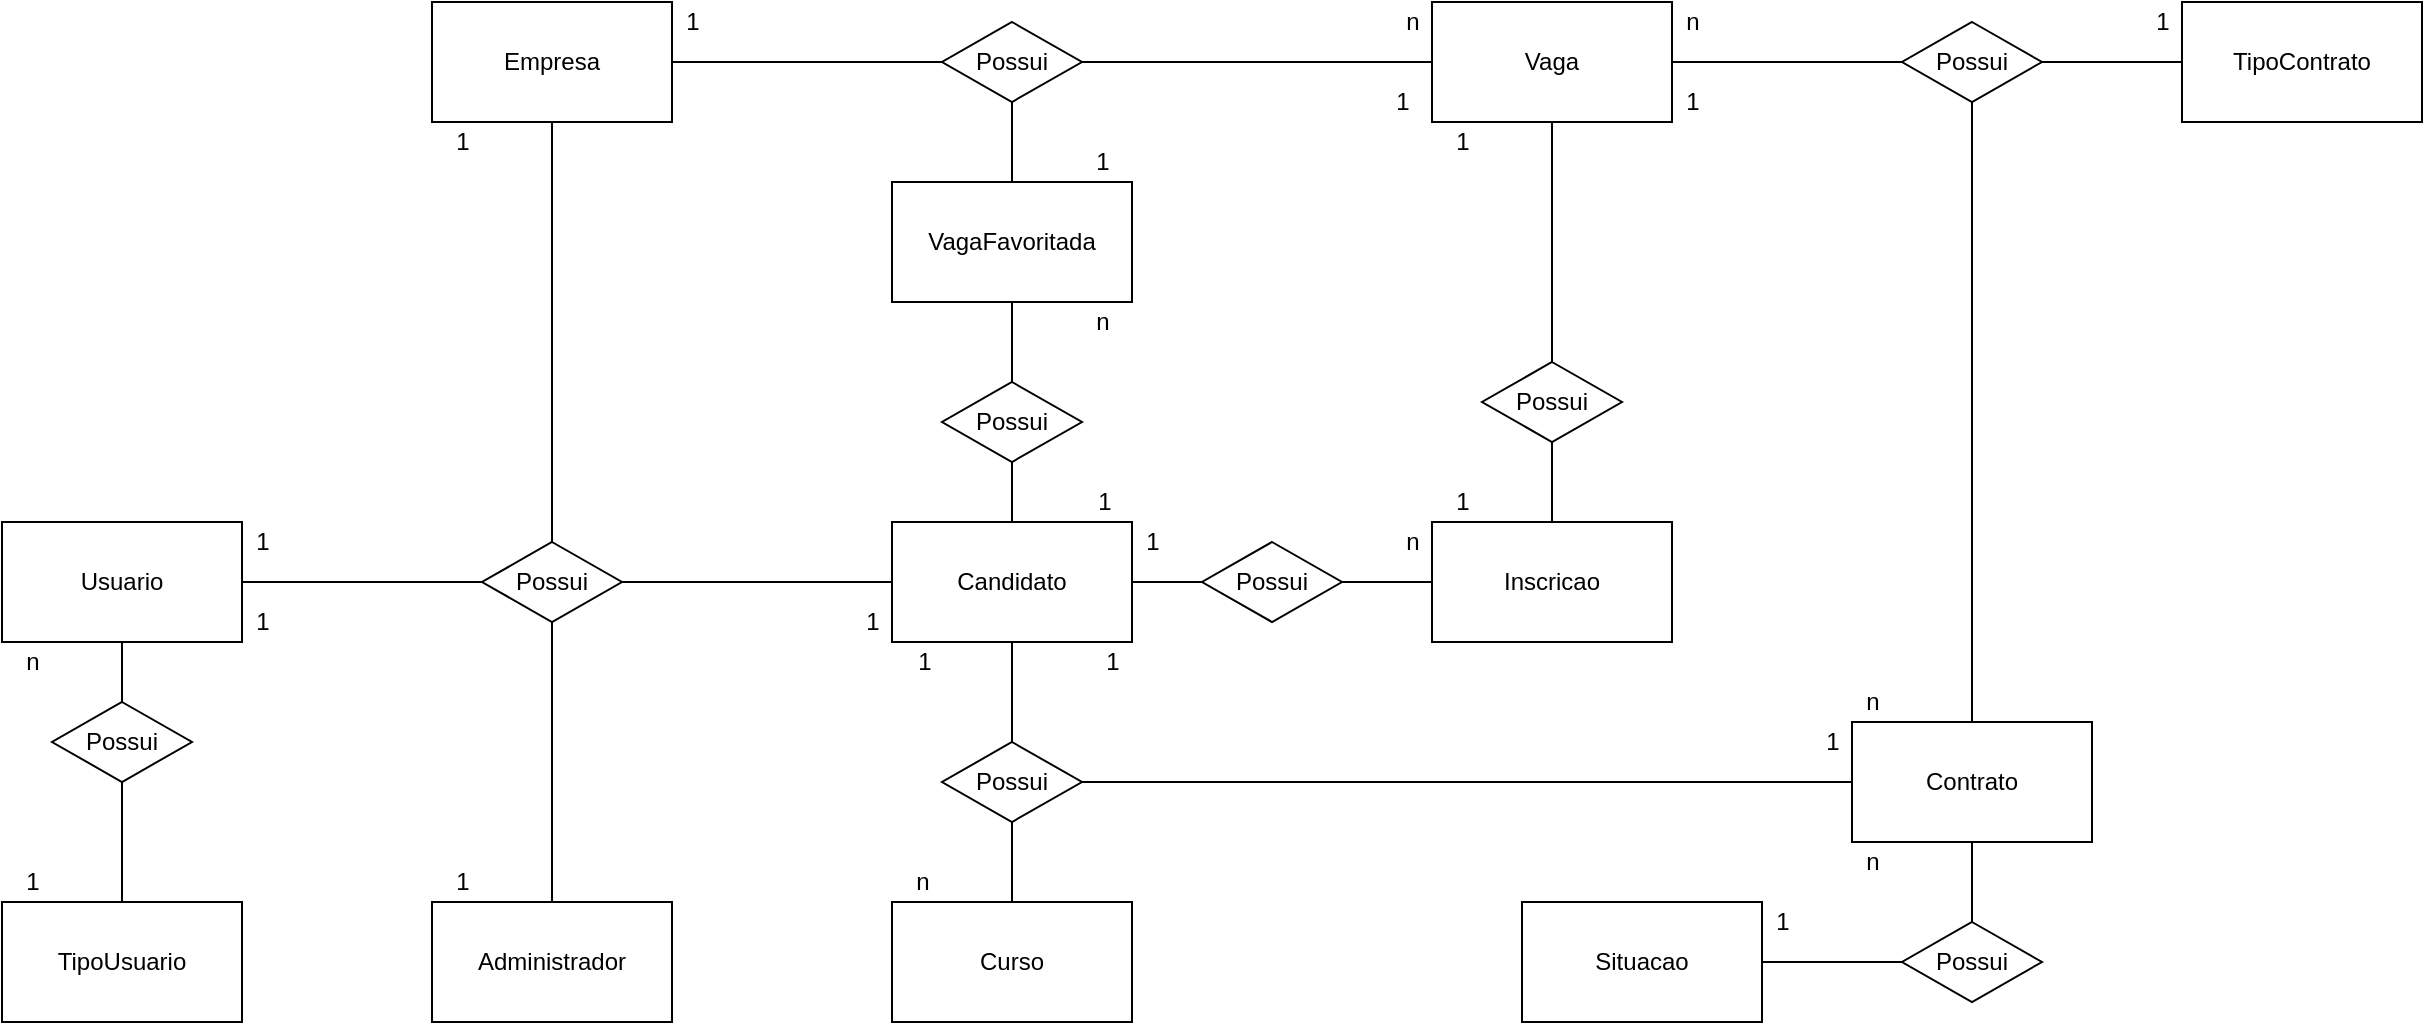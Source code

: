<mxfile version="13.6.9" type="device"><diagram id="lc5faH7-evcu2oCA80GX" name="Page-1"><mxGraphModel dx="1929" dy="1783" grid="1" gridSize="10" guides="1" tooltips="1" connect="1" arrows="1" fold="1" page="1" pageScale="1" pageWidth="827" pageHeight="1169" math="0" shadow="0"><root><mxCell id="0"/><mxCell id="1" parent="0"/><mxCell id="oCYA7W8av7p6DTwaP-gF-14" style="edgeStyle=orthogonalEdgeStyle;rounded=0;orthogonalLoop=1;jettySize=auto;html=1;endArrow=none;endFill=0;" parent="1" source="oCYA7W8av7p6DTwaP-gF-2" target="oCYA7W8av7p6DTwaP-gF-13" edge="1"><mxGeometry relative="1" as="geometry"/></mxCell><mxCell id="oCYA7W8av7p6DTwaP-gF-2" value="Usuario" style="rounded=0;whiteSpace=wrap;html=1;" parent="1" vertex="1"><mxGeometry x="-110" y="200" width="120" height="60" as="geometry"/></mxCell><mxCell id="gBNOLvMuuJxuH254ZgIY-5" style="edgeStyle=orthogonalEdgeStyle;rounded=0;orthogonalLoop=1;jettySize=auto;html=1;entryX=0;entryY=0.5;entryDx=0;entryDy=0;endArrow=none;endFill=0;" parent="1" source="oCYA7W8av7p6DTwaP-gF-6" target="gBNOLvMuuJxuH254ZgIY-2" edge="1"><mxGeometry relative="1" as="geometry"/></mxCell><mxCell id="gBNOLvMuuJxuH254ZgIY-8" style="edgeStyle=orthogonalEdgeStyle;rounded=0;orthogonalLoop=1;jettySize=auto;html=1;endArrow=none;endFill=0;" parent="1" source="oCYA7W8av7p6DTwaP-gF-6" target="gBNOLvMuuJxuH254ZgIY-7" edge="1"><mxGeometry relative="1" as="geometry"/></mxCell><mxCell id="ZhlL7DTUTeXkj-69TmBN-3" style="edgeStyle=orthogonalEdgeStyle;rounded=0;orthogonalLoop=1;jettySize=auto;html=1;endArrow=none;endFill=0;" edge="1" parent="1" source="oCYA7W8av7p6DTwaP-gF-6" target="ZhlL7DTUTeXkj-69TmBN-2"><mxGeometry relative="1" as="geometry"/></mxCell><mxCell id="oCYA7W8av7p6DTwaP-gF-6" value="Candidato" style="rounded=0;whiteSpace=wrap;html=1;" parent="1" vertex="1"><mxGeometry x="335" y="200" width="120" height="60" as="geometry"/></mxCell><mxCell id="oCYA7W8av7p6DTwaP-gF-15" style="edgeStyle=orthogonalEdgeStyle;rounded=0;orthogonalLoop=1;jettySize=auto;html=1;entryX=0;entryY=0.5;entryDx=0;entryDy=0;endArrow=none;endFill=0;" parent="1" source="oCYA7W8av7p6DTwaP-gF-13" target="oCYA7W8av7p6DTwaP-gF-6" edge="1"><mxGeometry relative="1" as="geometry"/></mxCell><mxCell id="oCYA7W8av7p6DTwaP-gF-13" value="Possui" style="rhombus;whiteSpace=wrap;html=1;" parent="1" vertex="1"><mxGeometry x="130" y="210" width="70" height="40" as="geometry"/></mxCell><mxCell id="oCYA7W8av7p6DTwaP-gF-19" style="edgeStyle=orthogonalEdgeStyle;rounded=0;orthogonalLoop=1;jettySize=auto;html=1;entryX=0.5;entryY=1;entryDx=0;entryDy=0;endArrow=none;endFill=0;" parent="1" source="oCYA7W8av7p6DTwaP-gF-16" target="oCYA7W8av7p6DTwaP-gF-13" edge="1"><mxGeometry relative="1" as="geometry"/></mxCell><mxCell id="oCYA7W8av7p6DTwaP-gF-16" value="Administrador" style="rounded=0;whiteSpace=wrap;html=1;" parent="1" vertex="1"><mxGeometry x="105" y="390" width="120" height="60" as="geometry"/></mxCell><mxCell id="oCYA7W8av7p6DTwaP-gF-18" style="edgeStyle=orthogonalEdgeStyle;rounded=0;orthogonalLoop=1;jettySize=auto;html=1;entryX=0.5;entryY=0;entryDx=0;entryDy=0;endArrow=none;endFill=0;" parent="1" source="oCYA7W8av7p6DTwaP-gF-17" target="oCYA7W8av7p6DTwaP-gF-13" edge="1"><mxGeometry relative="1" as="geometry"/></mxCell><mxCell id="oCYA7W8av7p6DTwaP-gF-26" style="edgeStyle=orthogonalEdgeStyle;rounded=0;orthogonalLoop=1;jettySize=auto;html=1;entryX=0;entryY=0.5;entryDx=0;entryDy=0;endArrow=none;endFill=0;" parent="1" source="oCYA7W8av7p6DTwaP-gF-17" target="oCYA7W8av7p6DTwaP-gF-25" edge="1"><mxGeometry relative="1" as="geometry"/></mxCell><mxCell id="oCYA7W8av7p6DTwaP-gF-17" value="Empresa" style="rounded=0;whiteSpace=wrap;html=1;" parent="1" vertex="1"><mxGeometry x="105" y="-60" width="120" height="60" as="geometry"/></mxCell><mxCell id="oCYA7W8av7p6DTwaP-gF-24" value="Vaga" style="rounded=0;whiteSpace=wrap;html=1;" parent="1" vertex="1"><mxGeometry x="605" y="-60" width="120" height="60" as="geometry"/></mxCell><mxCell id="oCYA7W8av7p6DTwaP-gF-27" style="edgeStyle=orthogonalEdgeStyle;rounded=0;orthogonalLoop=1;jettySize=auto;html=1;entryX=0;entryY=0.5;entryDx=0;entryDy=0;endArrow=none;endFill=0;" parent="1" source="oCYA7W8av7p6DTwaP-gF-25" target="oCYA7W8av7p6DTwaP-gF-24" edge="1"><mxGeometry relative="1" as="geometry"/></mxCell><mxCell id="ZhlL7DTUTeXkj-69TmBN-6" style="edgeStyle=orthogonalEdgeStyle;rounded=0;orthogonalLoop=1;jettySize=auto;html=1;entryX=0.5;entryY=0;entryDx=0;entryDy=0;endArrow=none;endFill=0;" edge="1" parent="1" source="oCYA7W8av7p6DTwaP-gF-25" target="ZhlL7DTUTeXkj-69TmBN-1"><mxGeometry relative="1" as="geometry"/></mxCell><mxCell id="oCYA7W8av7p6DTwaP-gF-25" value="Possui" style="rhombus;whiteSpace=wrap;html=1;" parent="1" vertex="1"><mxGeometry x="360" y="-50" width="70" height="40" as="geometry"/></mxCell><mxCell id="oCYA7W8av7p6DTwaP-gF-35" value="1" style="text;html=1;align=center;verticalAlign=middle;resizable=0;points=[];autosize=1;" parent="1" vertex="1"><mxGeometry x="225" y="-60" width="20" height="20" as="geometry"/></mxCell><mxCell id="oCYA7W8av7p6DTwaP-gF-36" value="n" style="text;html=1;align=center;verticalAlign=middle;resizable=0;points=[];autosize=1;" parent="1" vertex="1"><mxGeometry x="585" y="-60" width="20" height="20" as="geometry"/></mxCell><mxCell id="oCYA7W8av7p6DTwaP-gF-38" value="1" style="text;html=1;align=center;verticalAlign=middle;resizable=0;points=[];autosize=1;" parent="1" vertex="1"><mxGeometry x="610" width="20" height="20" as="geometry"/></mxCell><mxCell id="oCYA7W8av7p6DTwaP-gF-47" value="1" style="text;html=1;align=center;verticalAlign=middle;resizable=0;points=[];autosize=1;" parent="1" vertex="1"><mxGeometry x="10" y="240" width="20" height="20" as="geometry"/></mxCell><mxCell id="oCYA7W8av7p6DTwaP-gF-48" value="1" style="text;html=1;align=center;verticalAlign=middle;resizable=0;points=[];autosize=1;" parent="1" vertex="1"><mxGeometry x="315" y="240" width="20" height="20" as="geometry"/></mxCell><mxCell id="oCYA7W8av7p6DTwaP-gF-49" value="1" style="text;html=1;align=center;verticalAlign=middle;resizable=0;points=[];autosize=1;" parent="1" vertex="1"><mxGeometry x="110" y="370" width="20" height="20" as="geometry"/></mxCell><mxCell id="oCYA7W8av7p6DTwaP-gF-50" value="1" style="text;html=1;align=center;verticalAlign=middle;resizable=0;points=[];autosize=1;" parent="1" vertex="1"><mxGeometry x="110" width="20" height="20" as="geometry"/></mxCell><mxCell id="oCYA7W8av7p6DTwaP-gF-51" value="1" style="text;html=1;align=center;verticalAlign=middle;resizable=0;points=[];autosize=1;" parent="1" vertex="1"><mxGeometry x="10" y="200" width="20" height="20" as="geometry"/></mxCell><mxCell id="YaKQtATnP2pvZq3dkG-4-7" value="Curso" style="rounded=0;whiteSpace=wrap;html=1;" parent="1" vertex="1"><mxGeometry x="335" y="390" width="120" height="60" as="geometry"/></mxCell><mxCell id="YaKQtATnP2pvZq3dkG-4-10" value="n" style="text;html=1;align=center;verticalAlign=middle;resizable=0;points=[];autosize=1;" parent="1" vertex="1"><mxGeometry x="340" y="370" width="20" height="20" as="geometry"/></mxCell><mxCell id="RdO2OHkXOMlzPiHJStLm-3" style="edgeStyle=orthogonalEdgeStyle;rounded=0;orthogonalLoop=1;jettySize=auto;html=1;endArrow=none;endFill=0;" parent="1" source="RdO2OHkXOMlzPiHJStLm-1" target="RdO2OHkXOMlzPiHJStLm-2" edge="1"><mxGeometry relative="1" as="geometry"/></mxCell><mxCell id="RdO2OHkXOMlzPiHJStLm-1" value="TipoUsuario" style="rounded=0;whiteSpace=wrap;html=1;" parent="1" vertex="1"><mxGeometry x="-110" y="390" width="120" height="60" as="geometry"/></mxCell><mxCell id="RdO2OHkXOMlzPiHJStLm-4" style="edgeStyle=orthogonalEdgeStyle;rounded=0;orthogonalLoop=1;jettySize=auto;html=1;endArrow=none;endFill=0;" parent="1" source="RdO2OHkXOMlzPiHJStLm-2" target="oCYA7W8av7p6DTwaP-gF-2" edge="1"><mxGeometry relative="1" as="geometry"/></mxCell><mxCell id="RdO2OHkXOMlzPiHJStLm-2" value="Possui" style="rhombus;whiteSpace=wrap;html=1;" parent="1" vertex="1"><mxGeometry x="-85" y="290" width="70" height="40" as="geometry"/></mxCell><mxCell id="RdO2OHkXOMlzPiHJStLm-5" value="1" style="text;html=1;align=center;verticalAlign=middle;resizable=0;points=[];autosize=1;" parent="1" vertex="1"><mxGeometry x="-105" y="370" width="20" height="20" as="geometry"/></mxCell><mxCell id="RdO2OHkXOMlzPiHJStLm-6" value="n" style="text;html=1;align=center;verticalAlign=middle;resizable=0;points=[];autosize=1;" parent="1" vertex="1"><mxGeometry x="-105" y="260" width="20" height="20" as="geometry"/></mxCell><mxCell id="UKjyhx_HdMYzW9M-EpN5-10" style="edgeStyle=orthogonalEdgeStyle;rounded=0;orthogonalLoop=1;jettySize=auto;html=1;endArrow=none;endFill=0;" parent="1" source="MKtLJMylM6X1k3UlZ9Da-1" target="MKtLJMylM6X1k3UlZ9Da-7" edge="1"><mxGeometry relative="1" as="geometry"/></mxCell><mxCell id="MKtLJMylM6X1k3UlZ9Da-1" value="Contrato" style="rounded=0;whiteSpace=wrap;html=1;" parent="1" vertex="1"><mxGeometry x="815" y="300" width="120" height="60" as="geometry"/></mxCell><mxCell id="MKtLJMylM6X1k3UlZ9Da-6" value="Situacao" style="rounded=0;whiteSpace=wrap;html=1;" parent="1" vertex="1"><mxGeometry x="650" y="390" width="120" height="60" as="geometry"/></mxCell><mxCell id="UKjyhx_HdMYzW9M-EpN5-11" style="edgeStyle=orthogonalEdgeStyle;rounded=0;orthogonalLoop=1;jettySize=auto;html=1;entryX=1;entryY=0.5;entryDx=0;entryDy=0;endArrow=none;endFill=0;" parent="1" source="MKtLJMylM6X1k3UlZ9Da-7" target="MKtLJMylM6X1k3UlZ9Da-6" edge="1"><mxGeometry relative="1" as="geometry"/></mxCell><mxCell id="MKtLJMylM6X1k3UlZ9Da-7" value="Possui" style="rhombus;whiteSpace=wrap;html=1;" parent="1" vertex="1"><mxGeometry x="840" y="400" width="70" height="40" as="geometry"/></mxCell><mxCell id="MKtLJMylM6X1k3UlZ9Da-10" value="n" style="text;html=1;align=center;verticalAlign=middle;resizable=0;points=[];autosize=1;" parent="1" vertex="1"><mxGeometry x="815" y="360" width="20" height="20" as="geometry"/></mxCell><mxCell id="MKtLJMylM6X1k3UlZ9Da-11" value="1" style="text;html=1;align=center;verticalAlign=middle;resizable=0;points=[];autosize=1;" parent="1" vertex="1"><mxGeometry x="770" y="390" width="20" height="20" as="geometry"/></mxCell><mxCell id="UKjyhx_HdMYzW9M-EpN5-3" style="edgeStyle=orthogonalEdgeStyle;rounded=0;orthogonalLoop=1;jettySize=auto;html=1;entryX=0.5;entryY=0;entryDx=0;entryDy=0;endArrow=none;endFill=0;" parent="1" source="UKjyhx_HdMYzW9M-EpN5-1" target="MKtLJMylM6X1k3UlZ9Da-1" edge="1"><mxGeometry relative="1" as="geometry"/></mxCell><mxCell id="ucFAj1Qiqwke6r1106gr-2" style="edgeStyle=orthogonalEdgeStyle;rounded=0;orthogonalLoop=1;jettySize=auto;html=1;entryX=0;entryY=0.5;entryDx=0;entryDy=0;endArrow=none;endFill=0;" parent="1" source="UKjyhx_HdMYzW9M-EpN5-1" target="ucFAj1Qiqwke6r1106gr-1" edge="1"><mxGeometry relative="1" as="geometry"/></mxCell><mxCell id="UKjyhx_HdMYzW9M-EpN5-4" value="1" style="text;html=1;align=center;verticalAlign=middle;resizable=0;points=[];autosize=1;" parent="1" vertex="1"><mxGeometry x="725" y="-20" width="20" height="20" as="geometry"/></mxCell><mxCell id="UKjyhx_HdMYzW9M-EpN5-5" value="n" style="text;html=1;align=center;verticalAlign=middle;resizable=0;points=[];autosize=1;" parent="1" vertex="1"><mxGeometry x="815" y="280" width="20" height="20" as="geometry"/></mxCell><mxCell id="gBNOLvMuuJxuH254ZgIY-1" value="Inscricao" style="rounded=0;whiteSpace=wrap;html=1;" parent="1" vertex="1"><mxGeometry x="605" y="200" width="120" height="60" as="geometry"/></mxCell><mxCell id="gBNOLvMuuJxuH254ZgIY-6" style="edgeStyle=orthogonalEdgeStyle;rounded=0;orthogonalLoop=1;jettySize=auto;html=1;entryX=0;entryY=0.5;entryDx=0;entryDy=0;endArrow=none;endFill=0;" parent="1" source="gBNOLvMuuJxuH254ZgIY-2" target="gBNOLvMuuJxuH254ZgIY-1" edge="1"><mxGeometry relative="1" as="geometry"/></mxCell><mxCell id="gBNOLvMuuJxuH254ZgIY-2" value="Possui" style="rhombus;whiteSpace=wrap;html=1;" parent="1" vertex="1"><mxGeometry x="490" y="210" width="70" height="40" as="geometry"/></mxCell><mxCell id="gBNOLvMuuJxuH254ZgIY-22" style="edgeStyle=orthogonalEdgeStyle;rounded=0;orthogonalLoop=1;jettySize=auto;html=1;entryX=0.5;entryY=0;entryDx=0;entryDy=0;endArrow=none;endFill=0;" parent="1" source="gBNOLvMuuJxuH254ZgIY-7" target="YaKQtATnP2pvZq3dkG-4-7" edge="1"><mxGeometry relative="1" as="geometry"/></mxCell><mxCell id="gBNOLvMuuJxuH254ZgIY-28" style="edgeStyle=orthogonalEdgeStyle;rounded=0;orthogonalLoop=1;jettySize=auto;html=1;entryX=0;entryY=0.5;entryDx=0;entryDy=0;endArrow=none;endFill=0;" parent="1" source="gBNOLvMuuJxuH254ZgIY-7" target="MKtLJMylM6X1k3UlZ9Da-1" edge="1"><mxGeometry relative="1" as="geometry"/></mxCell><mxCell id="gBNOLvMuuJxuH254ZgIY-7" value="Possui" style="rhombus;whiteSpace=wrap;html=1;" parent="1" vertex="1"><mxGeometry x="360" y="310" width="70" height="40" as="geometry"/></mxCell><mxCell id="gBNOLvMuuJxuH254ZgIY-10" value="1" style="text;html=1;align=center;verticalAlign=middle;resizable=0;points=[];autosize=1;" parent="1" vertex="1"><mxGeometry x="435" y="260" width="20" height="20" as="geometry"/></mxCell><mxCell id="gBNOLvMuuJxuH254ZgIY-11" value="1" style="text;html=1;align=center;verticalAlign=middle;resizable=0;points=[];autosize=1;" parent="1" vertex="1"><mxGeometry x="455" y="200" width="20" height="20" as="geometry"/></mxCell><mxCell id="gBNOLvMuuJxuH254ZgIY-12" value="n" style="text;html=1;align=center;verticalAlign=middle;resizable=0;points=[];autosize=1;" parent="1" vertex="1"><mxGeometry x="585" y="200" width="20" height="20" as="geometry"/></mxCell><mxCell id="gBNOLvMuuJxuH254ZgIY-14" style="edgeStyle=orthogonalEdgeStyle;rounded=0;orthogonalLoop=1;jettySize=auto;html=1;entryX=0.5;entryY=1;entryDx=0;entryDy=0;endArrow=none;endFill=0;" parent="1" source="gBNOLvMuuJxuH254ZgIY-13" target="oCYA7W8av7p6DTwaP-gF-24" edge="1"><mxGeometry relative="1" as="geometry"/></mxCell><mxCell id="gBNOLvMuuJxuH254ZgIY-15" style="edgeStyle=orthogonalEdgeStyle;rounded=0;orthogonalLoop=1;jettySize=auto;html=1;entryX=0.5;entryY=0;entryDx=0;entryDy=0;endArrow=none;endFill=0;" parent="1" source="gBNOLvMuuJxuH254ZgIY-13" target="gBNOLvMuuJxuH254ZgIY-1" edge="1"><mxGeometry relative="1" as="geometry"/></mxCell><mxCell id="gBNOLvMuuJxuH254ZgIY-13" value="Possui" style="rhombus;whiteSpace=wrap;html=1;" parent="1" vertex="1"><mxGeometry x="630" y="120" width="70" height="40" as="geometry"/></mxCell><mxCell id="gBNOLvMuuJxuH254ZgIY-16" value="1" style="text;html=1;align=center;verticalAlign=middle;resizable=0;points=[];autosize=1;" parent="1" vertex="1"><mxGeometry x="610" y="180" width="20" height="20" as="geometry"/></mxCell><mxCell id="gBNOLvMuuJxuH254ZgIY-29" value="1" style="text;html=1;align=center;verticalAlign=middle;resizable=0;points=[];autosize=1;" parent="1" vertex="1"><mxGeometry x="795" y="300" width="20" height="20" as="geometry"/></mxCell><mxCell id="gBNOLvMuuJxuH254ZgIY-30" value="1" style="text;html=1;align=center;verticalAlign=middle;resizable=0;points=[];autosize=1;" parent="1" vertex="1"><mxGeometry x="341" y="260" width="20" height="20" as="geometry"/></mxCell><mxCell id="ucFAj1Qiqwke6r1106gr-1" value="TipoContrato" style="rounded=0;whiteSpace=wrap;html=1;" parent="1" vertex="1"><mxGeometry x="980" y="-60" width="120" height="60" as="geometry"/></mxCell><mxCell id="UKjyhx_HdMYzW9M-EpN5-1" value="Possui" style="rhombus;whiteSpace=wrap;html=1;" parent="1" vertex="1"><mxGeometry x="840" y="-50" width="70" height="40" as="geometry"/></mxCell><mxCell id="ucFAj1Qiqwke6r1106gr-3" style="edgeStyle=orthogonalEdgeStyle;rounded=0;orthogonalLoop=1;jettySize=auto;html=1;endArrow=none;endFill=0;" parent="1" source="oCYA7W8av7p6DTwaP-gF-24" target="UKjyhx_HdMYzW9M-EpN5-1" edge="1"><mxGeometry relative="1" as="geometry"><mxPoint x="820" y="60" as="targetPoint"/><mxPoint x="665" y="60" as="sourcePoint"/></mxGeometry></mxCell><mxCell id="ucFAj1Qiqwke6r1106gr-4" value="n" style="text;html=1;align=center;verticalAlign=middle;resizable=0;points=[];autosize=1;" parent="1" vertex="1"><mxGeometry x="725" y="-60" width="20" height="20" as="geometry"/></mxCell><mxCell id="ucFAj1Qiqwke6r1106gr-5" value="1" style="text;html=1;align=center;verticalAlign=middle;resizable=0;points=[];autosize=1;" parent="1" vertex="1"><mxGeometry x="960" y="-60" width="20" height="20" as="geometry"/></mxCell><mxCell id="ZhlL7DTUTeXkj-69TmBN-4" style="edgeStyle=orthogonalEdgeStyle;rounded=0;orthogonalLoop=1;jettySize=auto;html=1;endArrow=none;endFill=0;" edge="1" parent="1" source="ZhlL7DTUTeXkj-69TmBN-1" target="ZhlL7DTUTeXkj-69TmBN-2"><mxGeometry relative="1" as="geometry"/></mxCell><mxCell id="ZhlL7DTUTeXkj-69TmBN-1" value="VagaFavoritada" style="rounded=0;whiteSpace=wrap;html=1;" vertex="1" parent="1"><mxGeometry x="335" y="30" width="120" height="60" as="geometry"/></mxCell><mxCell id="ZhlL7DTUTeXkj-69TmBN-2" value="Possui" style="rhombus;whiteSpace=wrap;html=1;" vertex="1" parent="1"><mxGeometry x="360" y="130" width="70" height="40" as="geometry"/></mxCell><mxCell id="ZhlL7DTUTeXkj-69TmBN-7" value="1" style="text;html=1;align=center;verticalAlign=middle;resizable=0;points=[];autosize=1;" vertex="1" parent="1"><mxGeometry x="431" y="180" width="20" height="20" as="geometry"/></mxCell><mxCell id="ZhlL7DTUTeXkj-69TmBN-8" value="n" style="text;html=1;align=center;verticalAlign=middle;resizable=0;points=[];autosize=1;" vertex="1" parent="1"><mxGeometry x="430" y="90" width="20" height="20" as="geometry"/></mxCell><mxCell id="ZhlL7DTUTeXkj-69TmBN-9" value="1" style="text;html=1;align=center;verticalAlign=middle;resizable=0;points=[];autosize=1;" vertex="1" parent="1"><mxGeometry x="430" y="10" width="20" height="20" as="geometry"/></mxCell><mxCell id="ZhlL7DTUTeXkj-69TmBN-10" value="1" style="text;html=1;align=center;verticalAlign=middle;resizable=0;points=[];autosize=1;" vertex="1" parent="1"><mxGeometry x="580" y="-20" width="20" height="20" as="geometry"/></mxCell></root></mxGraphModel></diagram></mxfile>